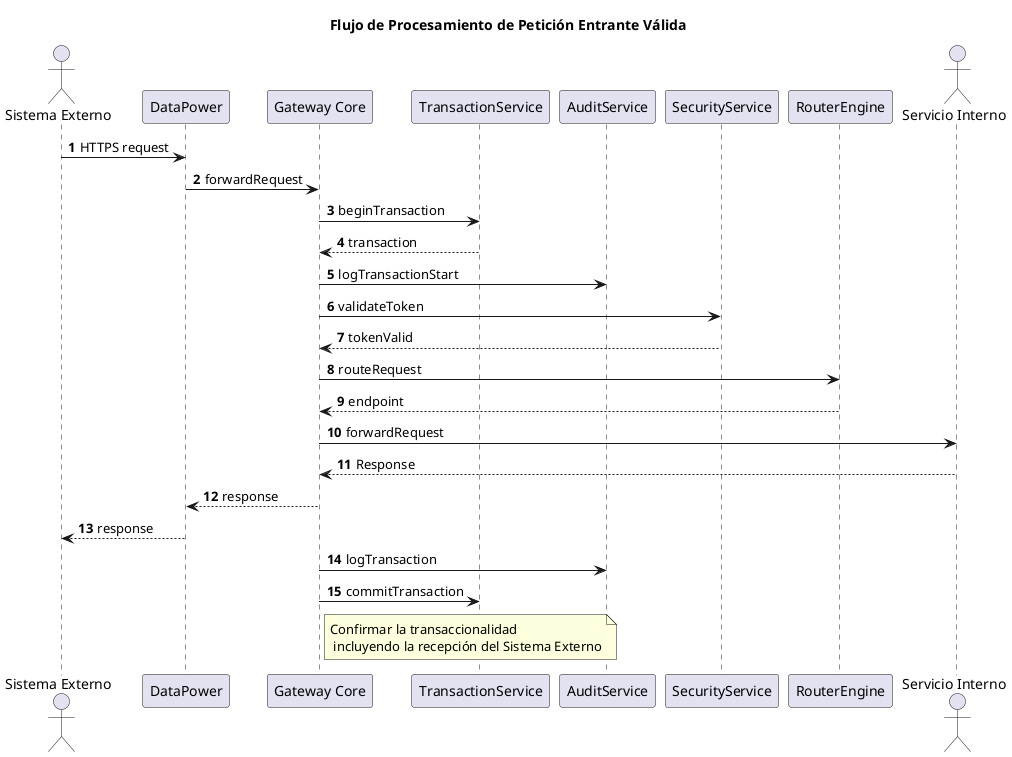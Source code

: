 @startuml
title Flujo de Procesamiento de Petición Entrante Válida

actor "Sistema Externo" as Client
participant "DataPower" as DP
participant "Gateway Core" as GW
participant "TransactionService" as TS
participant "AuditService" as AS
participant "SecurityService" as SS
participant "RouterEngine" as RE
actor "Servicio Interno" as Backend

autonumber

Client -> DP : HTTPS request
DP -> GW : forwardRequest
GW -> TS : beginTransaction
TS --> GW : transaction
GW -> AS : logTransactionStart
GW -> SS : validateToken
SS --> GW : tokenValid
GW -> RE : routeRequest
RE --> GW : endpoint
GW -> Backend : forwardRequest
Backend --> GW : Response
GW --> DP : response
DP --> Client : response
GW -> AS : logTransaction
GW -> TS : commitTransaction


note right of GW : Confirmar la transaccionalidad \n incluyendo la recepción del Sistema Externo


@enduml